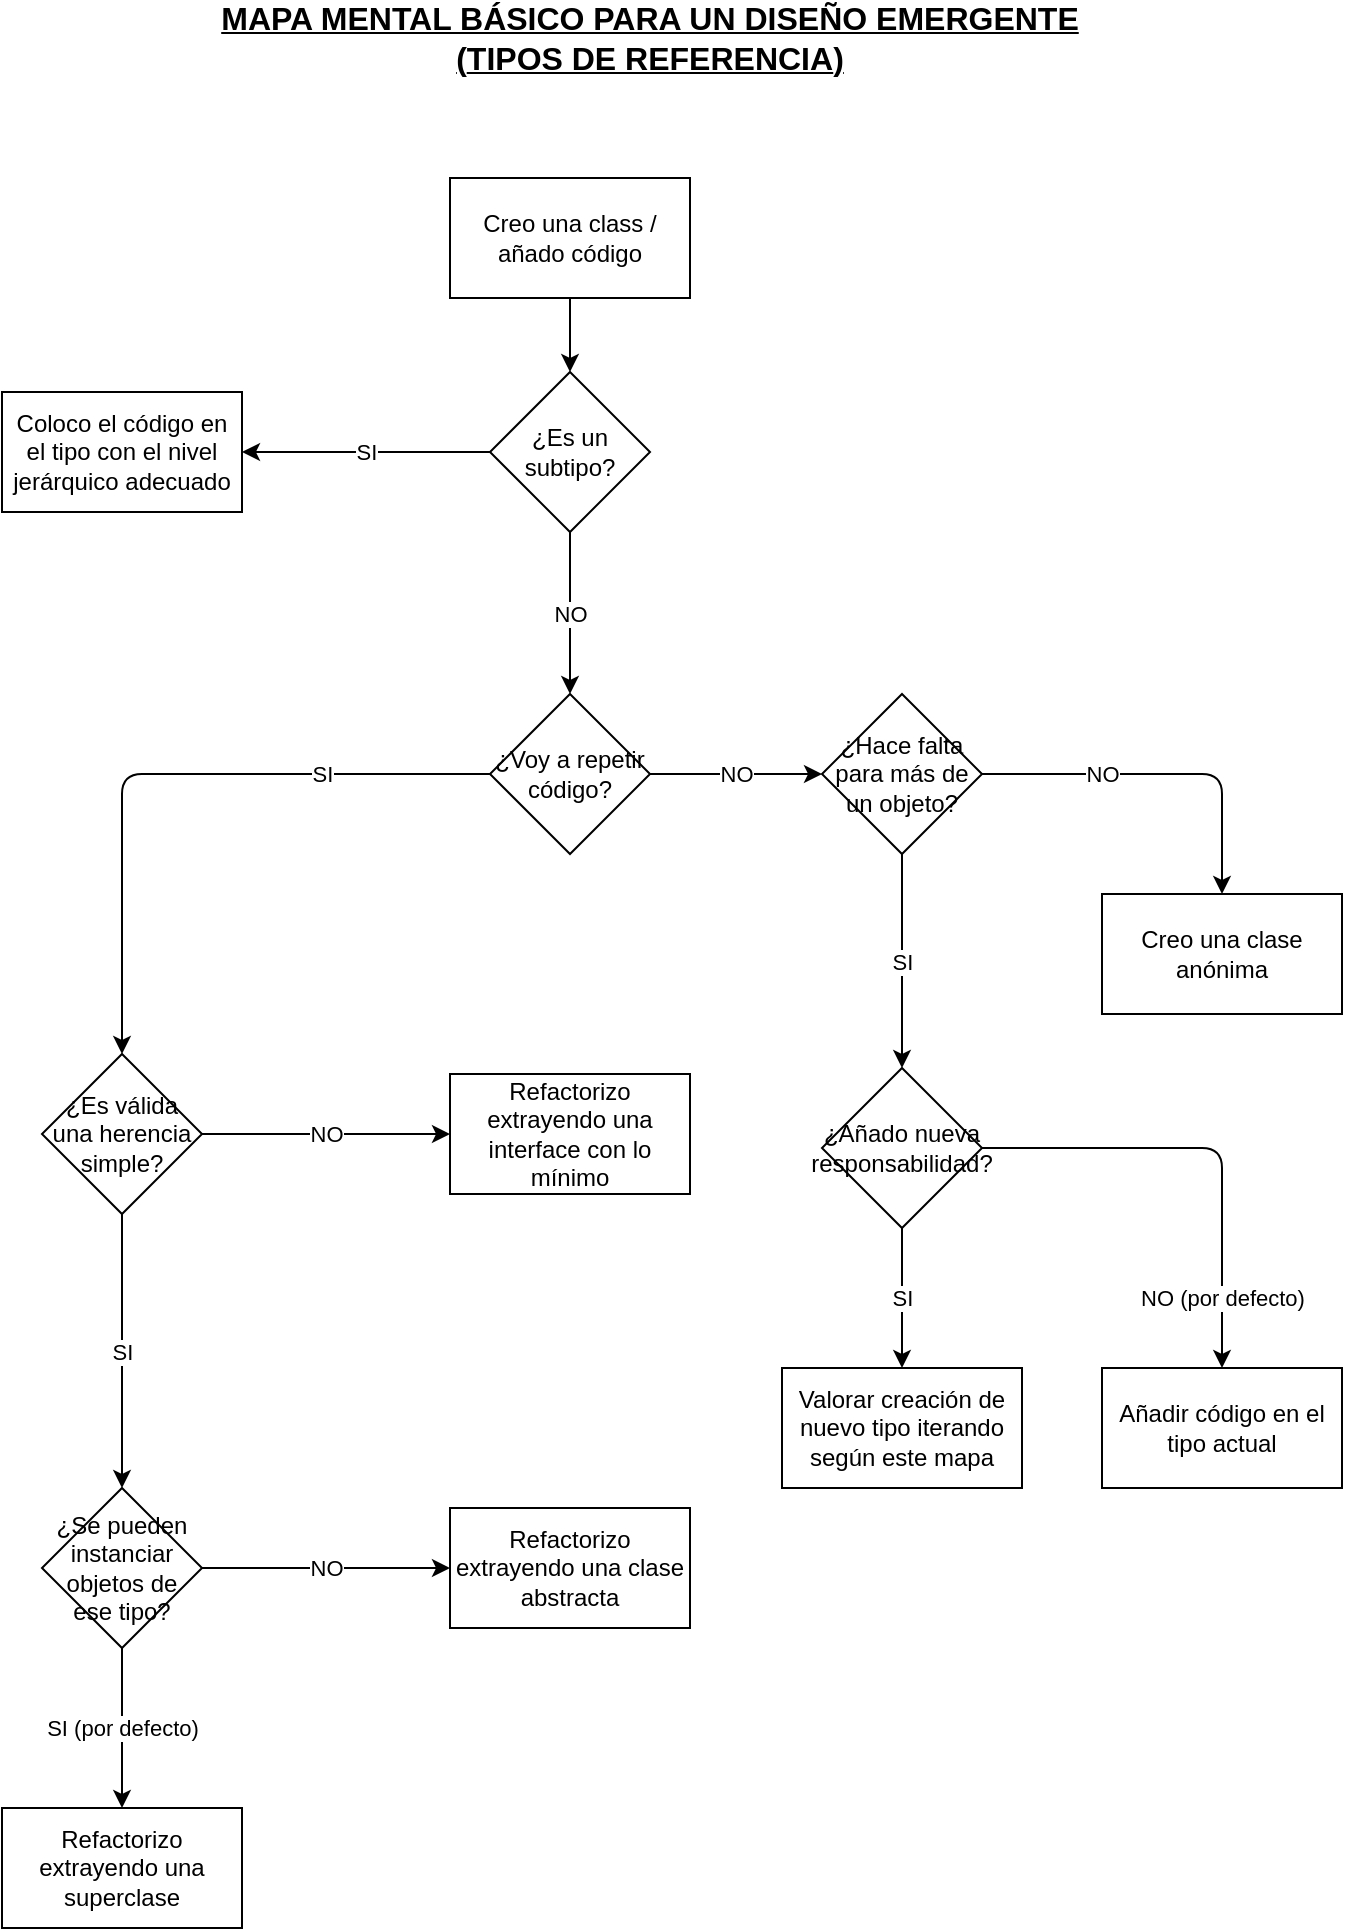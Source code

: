 <mxfile version="14.4.3" type="github" pages="3">
  <diagram id="qHzYXGDd7OTc2MCbKTaY" name="Tipos referencia">
    <mxGraphModel dx="1350" dy="804" grid="1" gridSize="10" guides="1" tooltips="1" connect="1" arrows="1" fold="1" page="1" pageScale="1" pageWidth="827" pageHeight="1169" math="0" shadow="0">
      <root>
        <mxCell id="0" />
        <mxCell id="1" parent="0" />
        <mxCell id="BFmBfOOR43afDni_jUn--1" value="&lt;div&gt;Creo una class /&lt;/div&gt;&lt;div&gt;añado código&lt;br&gt;&lt;/div&gt;" style="rounded=0;whiteSpace=wrap;html=1;" parent="1" vertex="1">
          <mxGeometry x="314" y="140" width="120" height="60" as="geometry" />
        </mxCell>
        <mxCell id="BFmBfOOR43afDni_jUn--2" value="¿Voy a repetir código?" style="rhombus;whiteSpace=wrap;html=1;" parent="1" vertex="1">
          <mxGeometry x="334" y="398" width="80" height="80" as="geometry" />
        </mxCell>
        <mxCell id="BFmBfOOR43afDni_jUn--3" value="¿Es válida una herencia simple?" style="rhombus;whiteSpace=wrap;html=1;" parent="1" vertex="1">
          <mxGeometry x="110" y="578" width="80" height="80" as="geometry" />
        </mxCell>
        <mxCell id="BFmBfOOR43afDni_jUn--4" value="Refactorizo extrayendo una interface con lo mínimo" style="rounded=0;whiteSpace=wrap;html=1;" parent="1" vertex="1">
          <mxGeometry x="314" y="588" width="120" height="60" as="geometry" />
        </mxCell>
        <mxCell id="BFmBfOOR43afDni_jUn--5" value="¿Se pueden instanciar objetos de ese tipo?" style="rhombus;whiteSpace=wrap;html=1;" parent="1" vertex="1">
          <mxGeometry x="110" y="795" width="80" height="80" as="geometry" />
        </mxCell>
        <mxCell id="BFmBfOOR43afDni_jUn--6" value="SI" style="endArrow=classic;html=1;entryX=0.5;entryY=0;entryDx=0;entryDy=0;exitX=0;exitY=0.5;exitDx=0;exitDy=0;" parent="1" source="BFmBfOOR43afDni_jUn--2" target="BFmBfOOR43afDni_jUn--3" edge="1">
          <mxGeometry x="-0.481" width="50" height="50" relative="1" as="geometry">
            <mxPoint x="350" y="668" as="sourcePoint" />
            <mxPoint x="400" y="618" as="targetPoint" />
            <Array as="points">
              <mxPoint x="150" y="438" />
            </Array>
            <mxPoint as="offset" />
          </mxGeometry>
        </mxCell>
        <mxCell id="BFmBfOOR43afDni_jUn--7" value="" style="endArrow=classic;html=1;exitX=0.5;exitY=1;exitDx=0;exitDy=0;entryX=0.5;entryY=0;entryDx=0;entryDy=0;" parent="1" source="BFmBfOOR43afDni_jUn--1" target="xPbQvdZ9Sn2Up9F_yrfV-1" edge="1">
          <mxGeometry width="50" height="50" relative="1" as="geometry">
            <mxPoint x="350" y="540" as="sourcePoint" />
            <mxPoint x="374" y="240" as="targetPoint" />
          </mxGeometry>
        </mxCell>
        <mxCell id="BFmBfOOR43afDni_jUn--8" value="SI" style="endArrow=classic;html=1;exitX=0.5;exitY=1;exitDx=0;exitDy=0;entryX=0.5;entryY=0;entryDx=0;entryDy=0;" parent="1" source="BFmBfOOR43afDni_jUn--3" target="BFmBfOOR43afDni_jUn--5" edge="1">
          <mxGeometry width="50" height="50" relative="1" as="geometry">
            <mxPoint x="350" y="758" as="sourcePoint" />
            <mxPoint x="400" y="708" as="targetPoint" />
          </mxGeometry>
        </mxCell>
        <mxCell id="BFmBfOOR43afDni_jUn--9" value="NO" style="endArrow=classic;html=1;exitX=1;exitY=0.5;exitDx=0;exitDy=0;entryX=0;entryY=0.5;entryDx=0;entryDy=0;" parent="1" source="BFmBfOOR43afDni_jUn--3" target="BFmBfOOR43afDni_jUn--4" edge="1">
          <mxGeometry width="50" height="50" relative="1" as="geometry">
            <mxPoint x="350" y="758" as="sourcePoint" />
            <mxPoint x="400" y="708" as="targetPoint" />
          </mxGeometry>
        </mxCell>
        <mxCell id="BFmBfOOR43afDni_jUn--10" value="Refactorizo extrayendo una clase abstracta" style="rounded=0;whiteSpace=wrap;html=1;" parent="1" vertex="1">
          <mxGeometry x="314" y="805" width="120" height="60" as="geometry" />
        </mxCell>
        <mxCell id="BFmBfOOR43afDni_jUn--11" value="NO" style="endArrow=classic;html=1;exitX=1;exitY=0.5;exitDx=0;exitDy=0;entryX=0;entryY=0.5;entryDx=0;entryDy=0;" parent="1" source="BFmBfOOR43afDni_jUn--5" target="BFmBfOOR43afDni_jUn--10" edge="1">
          <mxGeometry width="50" height="50" relative="1" as="geometry">
            <mxPoint x="350" y="795" as="sourcePoint" />
            <mxPoint x="400" y="745" as="targetPoint" />
          </mxGeometry>
        </mxCell>
        <mxCell id="BFmBfOOR43afDni_jUn--12" value="Refactorizo extrayendo una superclase " style="rounded=0;whiteSpace=wrap;html=1;" parent="1" vertex="1">
          <mxGeometry x="90" y="955" width="120" height="60" as="geometry" />
        </mxCell>
        <mxCell id="BFmBfOOR43afDni_jUn--13" value="SI (por defecto)" style="endArrow=classic;html=1;exitX=0.5;exitY=1;exitDx=0;exitDy=0;entryX=0.5;entryY=0;entryDx=0;entryDy=0;" parent="1" source="BFmBfOOR43afDni_jUn--5" target="BFmBfOOR43afDni_jUn--12" edge="1">
          <mxGeometry width="50" height="50" relative="1" as="geometry">
            <mxPoint x="350" y="795" as="sourcePoint" />
            <mxPoint x="400" y="745" as="targetPoint" />
          </mxGeometry>
        </mxCell>
        <mxCell id="BFmBfOOR43afDni_jUn--14" value="&lt;div&gt;&lt;u&gt;&lt;b&gt;&lt;font style=&quot;font-size: 16px&quot;&gt;MAPA MENTAL BÁSICO PARA UN DISEÑO EMERGENTE&lt;/font&gt;&lt;/b&gt;&lt;/u&gt;&lt;/div&gt;&lt;div&gt;&lt;u&gt;&lt;b&gt;&lt;font style=&quot;font-size: 16px&quot;&gt;(&lt;/font&gt;&lt;/b&gt;&lt;/u&gt;&lt;u&gt;&lt;b&gt;&lt;font style=&quot;font-size: 16px&quot;&gt;&lt;u&gt;&lt;b&gt;&lt;font style=&quot;font-size: 16px&quot;&gt;TIPOS DE REFERENCIA&lt;/font&gt;&lt;/b&gt;&lt;/u&gt;)&lt;br&gt;&lt;/font&gt;&lt;/b&gt;&lt;/u&gt;&lt;/div&gt;" style="text;html=1;strokeColor=none;fillColor=none;align=center;verticalAlign=middle;whiteSpace=wrap;rounded=0;" parent="1" vertex="1">
          <mxGeometry x="159" y="60" width="510" height="20" as="geometry" />
        </mxCell>
        <mxCell id="BFmBfOOR43afDni_jUn--17" value="NO" style="endArrow=classic;html=1;exitX=1;exitY=0.5;exitDx=0;exitDy=0;entryX=0;entryY=0.5;entryDx=0;entryDy=0;" parent="1" source="BFmBfOOR43afDni_jUn--2" target="S8rpNl7IggEkm79QDdkB-2" edge="1">
          <mxGeometry width="50" height="50" relative="1" as="geometry">
            <mxPoint x="520" y="418" as="sourcePoint" />
            <mxPoint x="600" y="518" as="targetPoint" />
          </mxGeometry>
        </mxCell>
        <mxCell id="S8rpNl7IggEkm79QDdkB-2" value="¿Hace falta para más de un objeto?" style="rhombus;whiteSpace=wrap;html=1;" parent="1" vertex="1">
          <mxGeometry x="500" y="398" width="80" height="80" as="geometry" />
        </mxCell>
        <mxCell id="S8rpNl7IggEkm79QDdkB-3" value="SI" style="endArrow=classic;html=1;exitX=0.5;exitY=1;exitDx=0;exitDy=0;entryX=0.5;entryY=0;entryDx=0;entryDy=0;" parent="1" source="S8rpNl7IggEkm79QDdkB-2" target="S8rpNl7IggEkm79QDdkB-8" edge="1">
          <mxGeometry width="50" height="50" relative="1" as="geometry">
            <mxPoint x="364" y="448" as="sourcePoint" />
            <mxPoint x="540" y="578" as="targetPoint" />
          </mxGeometry>
        </mxCell>
        <mxCell id="S8rpNl7IggEkm79QDdkB-5" value="Creo una clase anónima" style="rounded=0;whiteSpace=wrap;html=1;" parent="1" vertex="1">
          <mxGeometry x="640" y="498" width="120" height="60" as="geometry" />
        </mxCell>
        <mxCell id="S8rpNl7IggEkm79QDdkB-6" value="NO" style="endArrow=classic;html=1;entryX=0.5;entryY=0;entryDx=0;entryDy=0;exitX=1;exitY=0.5;exitDx=0;exitDy=0;" parent="1" source="S8rpNl7IggEkm79QDdkB-2" target="S8rpNl7IggEkm79QDdkB-5" edge="1">
          <mxGeometry x="-0.333" width="50" height="50" relative="1" as="geometry">
            <mxPoint x="670" y="675" as="sourcePoint" />
            <mxPoint x="470" y="745" as="targetPoint" />
            <Array as="points">
              <mxPoint x="700" y="438" />
            </Array>
            <mxPoint as="offset" />
          </mxGeometry>
        </mxCell>
        <mxCell id="S8rpNl7IggEkm79QDdkB-8" value="¿Añado nueva responsabilidad?" style="rhombus;whiteSpace=wrap;html=1;" parent="1" vertex="1">
          <mxGeometry x="500" y="585" width="80" height="80" as="geometry" />
        </mxCell>
        <mxCell id="S8rpNl7IggEkm79QDdkB-9" value="Valorar creación de nuevo tipo iterando según este mapa" style="rounded=0;whiteSpace=wrap;html=1;" parent="1" vertex="1">
          <mxGeometry x="480" y="735" width="120" height="60" as="geometry" />
        </mxCell>
        <mxCell id="S8rpNl7IggEkm79QDdkB-10" value="SI" style="endArrow=classic;html=1;entryX=0.5;entryY=0;entryDx=0;entryDy=0;exitX=0.5;exitY=1;exitDx=0;exitDy=0;" parent="1" source="S8rpNl7IggEkm79QDdkB-8" target="S8rpNl7IggEkm79QDdkB-9" edge="1">
          <mxGeometry width="50" height="50" relative="1" as="geometry">
            <mxPoint x="450" y="1035" as="sourcePoint" />
            <mxPoint x="500" y="985" as="targetPoint" />
          </mxGeometry>
        </mxCell>
        <mxCell id="S8rpNl7IggEkm79QDdkB-12" value="NO (por defecto)" style="endArrow=classic;html=1;exitX=1;exitY=0.5;exitDx=0;exitDy=0;entryX=0.5;entryY=0;entryDx=0;entryDy=0;" parent="1" source="S8rpNl7IggEkm79QDdkB-8" target="S8rpNl7IggEkm79QDdkB-13" edge="1">
          <mxGeometry x="0.696" width="50" height="50" relative="1" as="geometry">
            <mxPoint x="454" y="448" as="sourcePoint" />
            <mxPoint x="590" y="818" as="targetPoint" />
            <Array as="points">
              <mxPoint x="700" y="625" />
            </Array>
            <mxPoint as="offset" />
          </mxGeometry>
        </mxCell>
        <mxCell id="S8rpNl7IggEkm79QDdkB-13" value="Añadir código en el tipo actual" style="rounded=0;whiteSpace=wrap;html=1;" parent="1" vertex="1">
          <mxGeometry x="640" y="735" width="120" height="60" as="geometry" />
        </mxCell>
        <mxCell id="xPbQvdZ9Sn2Up9F_yrfV-1" value="¿Es un subtipo?" style="rhombus;whiteSpace=wrap;html=1;" vertex="1" parent="1">
          <mxGeometry x="334" y="237" width="80" height="80" as="geometry" />
        </mxCell>
        <mxCell id="xPbQvdZ9Sn2Up9F_yrfV-2" value="Coloco el código en el tipo con el nivel jerárquico adecuado" style="rounded=0;whiteSpace=wrap;html=1;" vertex="1" parent="1">
          <mxGeometry x="90" y="247" width="120" height="60" as="geometry" />
        </mxCell>
        <mxCell id="xPbQvdZ9Sn2Up9F_yrfV-3" value="SI" style="endArrow=classic;html=1;entryX=1;entryY=0.5;entryDx=0;entryDy=0;exitX=0;exitY=0.5;exitDx=0;exitDy=0;" edge="1" parent="1" source="xPbQvdZ9Sn2Up9F_yrfV-1" target="xPbQvdZ9Sn2Up9F_yrfV-2">
          <mxGeometry width="50" height="50" relative="1" as="geometry">
            <mxPoint x="-70" y="397" as="sourcePoint" />
            <mxPoint x="-20" y="347" as="targetPoint" />
          </mxGeometry>
        </mxCell>
        <mxCell id="xPbQvdZ9Sn2Up9F_yrfV-4" value="NO" style="endArrow=classic;html=1;exitX=0.5;exitY=1;exitDx=0;exitDy=0;entryX=0.5;entryY=0;entryDx=0;entryDy=0;" edge="1" parent="1" source="xPbQvdZ9Sn2Up9F_yrfV-1" target="BFmBfOOR43afDni_jUn--2">
          <mxGeometry width="50" height="50" relative="1" as="geometry">
            <mxPoint x="384" y="210" as="sourcePoint" />
            <mxPoint x="384" y="247" as="targetPoint" />
          </mxGeometry>
        </mxCell>
      </root>
    </mxGraphModel>
  </diagram>
  <diagram name="Elección Grupo de elementos" id="J3D_gzTdH6I1pnGvMBx0">
    <mxGraphModel dx="1350" dy="804" grid="1" gridSize="10" guides="1" tooltips="1" connect="1" arrows="1" fold="1" page="1" pageScale="1" pageWidth="827" pageHeight="1169" math="0" shadow="0">
      <root>
        <mxCell id="0" />
        <mxCell id="1" parent="0" />
        <mxCell id="zt9d32OmT7QIj7NIbt18-12" value="" style="endArrow=classic;html=1;fontFamily=Courier New;entryX=1;entryY=0.5;entryDx=0;entryDy=0;" parent="1" target="QVF6yioCwgsZyvocX15a-13" edge="1">
          <mxGeometry width="50" height="50" relative="1" as="geometry">
            <mxPoint x="610" y="600" as="sourcePoint" />
            <mxPoint x="440" y="360" as="targetPoint" />
            <Array as="points">
              <mxPoint x="610" y="690" />
            </Array>
          </mxGeometry>
        </mxCell>
        <mxCell id="zt9d32OmT7QIj7NIbt18-9" value="" style="endArrow=classic;html=1;exitX=1;exitY=0.5;exitDx=0;exitDy=0;entryX=0.5;entryY=0;entryDx=0;entryDy=0;" parent="1" source="zt9d32OmT7QIj7NIbt18-4" target="zt9d32OmT7QIj7NIbt18-3" edge="1">
          <mxGeometry width="50" height="50" relative="1" as="geometry">
            <mxPoint x="390" y="410" as="sourcePoint" />
            <mxPoint x="440" y="360" as="targetPoint" />
            <Array as="points">
              <mxPoint x="710" y="420" />
            </Array>
          </mxGeometry>
        </mxCell>
        <mxCell id="QVF6yioCwgsZyvocX15a-1" value="Debo crear varios elementos unidos en un tipo" style="rounded=0;whiteSpace=wrap;html=1;" parent="1" vertex="1">
          <mxGeometry x="354" y="100" width="120" height="60" as="geometry" />
        </mxCell>
        <mxCell id="QVF6yioCwgsZyvocX15a-2" value="¿El número de elementos cambiará?" style="rhombus;whiteSpace=wrap;html=1;" parent="1" vertex="1">
          <mxGeometry x="374" y="210" width="80" height="80" as="geometry" />
        </mxCell>
        <mxCell id="QVF6yioCwgsZyvocX15a-4" value="¿Importa el orden?" style="rhombus;whiteSpace=wrap;html=1;" parent="1" vertex="1">
          <mxGeometry x="150" y="320" width="80" height="80" as="geometry" />
        </mxCell>
        <mxCell id="QVF6yioCwgsZyvocX15a-5" value="List" style="rounded=0;whiteSpace=wrap;html=1;fontFamily=Courier New;" parent="1" vertex="1">
          <mxGeometry x="354" y="330" width="120" height="60" as="geometry" />
        </mxCell>
        <mxCell id="QVF6yioCwgsZyvocX15a-6" value="¿Se pueden repetir los elementos?" style="rhombus;whiteSpace=wrap;html=1;" parent="1" vertex="1">
          <mxGeometry x="150" y="500" width="80" height="80" as="geometry" />
        </mxCell>
        <mxCell id="QVF6yioCwgsZyvocX15a-7" value="SI" style="endArrow=classic;html=1;entryX=0.5;entryY=0;entryDx=0;entryDy=0;exitX=0;exitY=0.5;exitDx=0;exitDy=0;" parent="1" source="QVF6yioCwgsZyvocX15a-2" target="QVF6yioCwgsZyvocX15a-4" edge="1">
          <mxGeometry x="-0.339" width="50" height="50" relative="1" as="geometry">
            <mxPoint x="390" y="480" as="sourcePoint" />
            <mxPoint x="440" y="430" as="targetPoint" />
            <Array as="points">
              <mxPoint x="190" y="250" />
            </Array>
            <mxPoint as="offset" />
          </mxGeometry>
        </mxCell>
        <mxCell id="QVF6yioCwgsZyvocX15a-8" value="" style="endArrow=classic;html=1;exitX=0.5;exitY=1;exitDx=0;exitDy=0;entryX=0.5;entryY=0;entryDx=0;entryDy=0;" parent="1" source="QVF6yioCwgsZyvocX15a-1" target="QVF6yioCwgsZyvocX15a-2" edge="1">
          <mxGeometry width="50" height="50" relative="1" as="geometry">
            <mxPoint x="390" y="500" as="sourcePoint" />
            <mxPoint x="440" y="450" as="targetPoint" />
          </mxGeometry>
        </mxCell>
        <mxCell id="QVF6yioCwgsZyvocX15a-9" value="NO" style="endArrow=classic;html=1;exitX=0.5;exitY=1;exitDx=0;exitDy=0;entryX=0.5;entryY=0;entryDx=0;entryDy=0;" parent="1" source="QVF6yioCwgsZyvocX15a-4" target="QVF6yioCwgsZyvocX15a-6" edge="1">
          <mxGeometry width="50" height="50" relative="1" as="geometry">
            <mxPoint x="390" y="500" as="sourcePoint" />
            <mxPoint x="440" y="450" as="targetPoint" />
          </mxGeometry>
        </mxCell>
        <mxCell id="QVF6yioCwgsZyvocX15a-10" value="SI" style="endArrow=classic;html=1;exitX=1;exitY=0.5;exitDx=0;exitDy=0;entryX=0;entryY=0.5;entryDx=0;entryDy=0;" parent="1" source="QVF6yioCwgsZyvocX15a-4" target="QVF6yioCwgsZyvocX15a-5" edge="1">
          <mxGeometry width="50" height="50" relative="1" as="geometry">
            <mxPoint x="390" y="500" as="sourcePoint" />
            <mxPoint x="440" y="450" as="targetPoint" />
          </mxGeometry>
        </mxCell>
        <mxCell id="QVF6yioCwgsZyvocX15a-11" value="Set" style="rounded=0;whiteSpace=wrap;html=1;fontFamily=Courier New;" parent="1" vertex="1">
          <mxGeometry x="354" y="510" width="120" height="60" as="geometry" />
        </mxCell>
        <mxCell id="QVF6yioCwgsZyvocX15a-12" value="NO" style="endArrow=classic;html=1;exitX=1;exitY=0.5;exitDx=0;exitDy=0;entryX=0;entryY=0.5;entryDx=0;entryDy=0;" parent="1" source="QVF6yioCwgsZyvocX15a-6" target="QVF6yioCwgsZyvocX15a-11" edge="1">
          <mxGeometry width="50" height="50" relative="1" as="geometry">
            <mxPoint x="390" y="500" as="sourcePoint" />
            <mxPoint x="440" y="450" as="targetPoint" />
          </mxGeometry>
        </mxCell>
        <mxCell id="QVF6yioCwgsZyvocX15a-13" value="Collection" style="rounded=0;whiteSpace=wrap;html=1;fontFamily=Courier New;" parent="1" vertex="1">
          <mxGeometry x="130" y="660" width="120" height="60" as="geometry" />
        </mxCell>
        <mxCell id="QVF6yioCwgsZyvocX15a-14" value="SI" style="endArrow=classic;html=1;exitX=0.5;exitY=1;exitDx=0;exitDy=0;entryX=0.5;entryY=0;entryDx=0;entryDy=0;" parent="1" source="QVF6yioCwgsZyvocX15a-6" target="QVF6yioCwgsZyvocX15a-13" edge="1">
          <mxGeometry width="50" height="50" relative="1" as="geometry">
            <mxPoint x="390" y="500" as="sourcePoint" />
            <mxPoint x="440" y="450" as="targetPoint" />
          </mxGeometry>
        </mxCell>
        <mxCell id="QVF6yioCwgsZyvocX15a-15" value="&lt;div&gt;&lt;u&gt;&lt;b&gt;&lt;font style=&quot;font-size: 16px&quot;&gt;MAPA MENTAL BÁSICO PARA UN DISEÑO EMERGENTE&lt;/font&gt;&lt;/b&gt;&lt;/u&gt;&lt;/div&gt;&lt;div&gt;&lt;u&gt;&lt;b&gt;&lt;font style=&quot;font-size: 16px&quot;&gt;(&lt;/font&gt;&lt;/b&gt;&lt;/u&gt;&lt;u&gt;&lt;b&gt;&lt;font style=&quot;font-size: 16px&quot;&gt;&lt;u&gt;&lt;b&gt;&lt;font style=&quot;font-size: 16px&quot;&gt;GRUPO DE ELEMENTOS&lt;/font&gt;&lt;/b&gt;&lt;/u&gt;)&lt;br&gt;&lt;/font&gt;&lt;/b&gt;&lt;/u&gt;&lt;/div&gt;" style="text;html=1;strokeColor=none;fillColor=none;align=center;verticalAlign=middle;whiteSpace=wrap;rounded=0;" parent="1" vertex="1">
          <mxGeometry x="159" y="40" width="510" height="20" as="geometry" />
        </mxCell>
        <mxCell id="zt9d32OmT7QIj7NIbt18-1" value="¿Quiero usar valores primitivos?" style="rhombus;whiteSpace=wrap;html=1;" parent="1" vertex="1">
          <mxGeometry x="570" y="210" width="80" height="80" as="geometry" />
        </mxCell>
        <mxCell id="zt9d32OmT7QIj7NIbt18-2" value="NO" style="endArrow=classic;html=1;exitX=1;exitY=0.5;exitDx=0;exitDy=0;entryX=0;entryY=0.5;entryDx=0;entryDy=0;" parent="1" source="QVF6yioCwgsZyvocX15a-2" target="zt9d32OmT7QIj7NIbt18-1" edge="1">
          <mxGeometry width="50" height="50" relative="1" as="geometry">
            <mxPoint x="390" y="410" as="sourcePoint" />
            <mxPoint x="440" y="360" as="targetPoint" />
          </mxGeometry>
        </mxCell>
        <mxCell id="zt9d32OmT7QIj7NIbt18-3" value="array" style="rounded=0;whiteSpace=wrap;html=1;fontFamily=Courier New;" parent="1" vertex="1">
          <mxGeometry x="650" y="660" width="120" height="60" as="geometry" />
        </mxCell>
        <mxCell id="zt9d32OmT7QIj7NIbt18-4" value="¿Alguna dependencia requiere que sea un array?" style="rhombus;whiteSpace=wrap;html=1;" parent="1" vertex="1">
          <mxGeometry x="570" y="380" width="80" height="80" as="geometry" />
        </mxCell>
        <mxCell id="zt9d32OmT7QIj7NIbt18-5" value="¿Los elementos son de un tipo genérico?" style="rhombus;whiteSpace=wrap;html=1;" parent="1" vertex="1">
          <mxGeometry x="570" y="520" width="80" height="80" as="geometry" />
        </mxCell>
        <mxCell id="zt9d32OmT7QIj7NIbt18-6" value="NO" style="endArrow=classic;html=1;exitX=0.5;exitY=1;exitDx=0;exitDy=0;entryX=0.5;entryY=0;entryDx=0;entryDy=0;" parent="1" source="zt9d32OmT7QIj7NIbt18-1" target="zt9d32OmT7QIj7NIbt18-4" edge="1">
          <mxGeometry width="50" height="50" relative="1" as="geometry">
            <mxPoint x="390" y="410" as="sourcePoint" />
            <mxPoint x="440" y="360" as="targetPoint" />
          </mxGeometry>
        </mxCell>
        <mxCell id="zt9d32OmT7QIj7NIbt18-7" value="SI" style="endArrow=classic;html=1;exitX=1;exitY=0.5;exitDx=0;exitDy=0;entryX=0.5;entryY=0;entryDx=0;entryDy=0;" parent="1" source="zt9d32OmT7QIj7NIbt18-1" target="zt9d32OmT7QIj7NIbt18-3" edge="1">
          <mxGeometry x="0.362" width="50" height="50" relative="1" as="geometry">
            <mxPoint x="390" y="410" as="sourcePoint" />
            <mxPoint x="440" y="360" as="targetPoint" />
            <Array as="points">
              <mxPoint x="710" y="250" />
            </Array>
            <mxPoint as="offset" />
          </mxGeometry>
        </mxCell>
        <mxCell id="zt9d32OmT7QIj7NIbt18-8" value="NO" style="endArrow=classic;html=1;entryX=0.5;entryY=0;entryDx=0;entryDy=0;" parent="1" source="zt9d32OmT7QIj7NIbt18-4" target="zt9d32OmT7QIj7NIbt18-5" edge="1">
          <mxGeometry width="50" height="50" relative="1" as="geometry">
            <mxPoint x="390" y="410" as="sourcePoint" />
            <mxPoint x="440" y="360" as="targetPoint" />
          </mxGeometry>
        </mxCell>
        <mxCell id="zt9d32OmT7QIj7NIbt18-10" value="NO" style="endArrow=classic;html=1;exitX=0.5;exitY=1;exitDx=0;exitDy=0;entryX=0;entryY=0.5;entryDx=0;entryDy=0;" parent="1" source="zt9d32OmT7QIj7NIbt18-5" target="zt9d32OmT7QIj7NIbt18-3" edge="1">
          <mxGeometry width="50" height="50" relative="1" as="geometry">
            <mxPoint x="390" y="410" as="sourcePoint" />
            <mxPoint x="440" y="360" as="targetPoint" />
            <Array as="points">
              <mxPoint x="610" y="690" />
            </Array>
          </mxGeometry>
        </mxCell>
        <mxCell id="zt9d32OmT7QIj7NIbt18-11" value="SI" style="endArrow=classic;html=1;exitX=0;exitY=0.5;exitDx=0;exitDy=0;entryX=1;entryY=0.5;entryDx=0;entryDy=0;" parent="1" source="zt9d32OmT7QIj7NIbt18-5" target="QVF6yioCwgsZyvocX15a-13" edge="1">
          <mxGeometry x="-0.511" width="50" height="50" relative="1" as="geometry">
            <mxPoint x="390" y="410" as="sourcePoint" />
            <mxPoint x="440" y="360" as="targetPoint" />
            <Array as="points">
              <mxPoint x="520" y="560" />
              <mxPoint x="520" y="690" />
            </Array>
            <mxPoint as="offset" />
          </mxGeometry>
        </mxCell>
      </root>
    </mxGraphModel>
  </diagram>
  <diagram name="Elección modificadores" id="SM76vUDXtLyXxvCKvLnJ">
    <mxGraphModel dx="1350" dy="804" grid="1" gridSize="10" guides="1" tooltips="1" connect="1" arrows="1" fold="1" page="1" pageScale="1" pageWidth="827" pageHeight="1169" math="0" shadow="0">
      <root>
        <mxCell id="0J6D3aMpqXegVm9H5sP3-0" />
        <mxCell id="0J6D3aMpqXegVm9H5sP3-1" parent="0J6D3aMpqXegVm9H5sP3-0" />
        <mxCell id="0J6D3aMpqXegVm9H5sP3-5" value="Defino un/a " style="rhombus;whiteSpace=wrap;html=1;" parent="0J6D3aMpqXegVm9H5sP3-1" vertex="1">
          <mxGeometry x="270" y="190" width="80" height="80" as="geometry" />
        </mxCell>
        <mxCell id="0J6D3aMpqXegVm9H5sP3-7" value="static" style="rounded=0;whiteSpace=wrap;html=1;fontFamily=Courier New;" parent="0J6D3aMpqXegVm9H5sP3-1" vertex="1">
          <mxGeometry x="100" y="580" width="120" height="60" as="geometry" />
        </mxCell>
        <mxCell id="0J6D3aMpqXegVm9H5sP3-8" value="¿Es funcional?" style="rhombus;whiteSpace=wrap;html=1;" parent="0J6D3aMpqXegVm9H5sP3-1" vertex="1">
          <mxGeometry x="120" y="290" width="80" height="80" as="geometry" />
        </mxCell>
        <mxCell id="0J6D3aMpqXegVm9H5sP3-9" value="método" style="endArrow=classic;html=1;exitX=0;exitY=0.5;exitDx=0;exitDy=0;" parent="0J6D3aMpqXegVm9H5sP3-1" source="0J6D3aMpqXegVm9H5sP3-5" edge="1">
          <mxGeometry x="-0.339" width="50" height="50" relative="1" as="geometry">
            <mxPoint x="360" y="550" as="sourcePoint" />
            <mxPoint x="160" y="290" as="targetPoint" />
            <Array as="points">
              <mxPoint x="160" y="230" />
            </Array>
            <mxPoint as="offset" />
          </mxGeometry>
        </mxCell>
        <mxCell id="0J6D3aMpqXegVm9H5sP3-13" value="public" style="rounded=0;whiteSpace=wrap;html=1;fontFamily=Courier New;" parent="0J6D3aMpqXegVm9H5sP3-1" vertex="1">
          <mxGeometry x="540" y="730" width="120" height="60" as="geometry" />
        </mxCell>
        <mxCell id="0J6D3aMpqXegVm9H5sP3-15" value="private" style="rounded=0;whiteSpace=wrap;html=1;fontFamily=Courier New;" parent="0J6D3aMpqXegVm9H5sP3-1" vertex="1">
          <mxGeometry x="390" y="730" width="120" height="60" as="geometry" />
        </mxCell>
        <mxCell id="0J6D3aMpqXegVm9H5sP3-17" value="&lt;div&gt;&lt;u&gt;&lt;b&gt;&lt;font style=&quot;font-size: 16px&quot;&gt;MAPA MENTAL BÁSICO PARA UN DISEÑO EMERGENTE&lt;/font&gt;&lt;/b&gt;&lt;/u&gt;&lt;/div&gt;&lt;div&gt;&lt;u&gt;&lt;b&gt;&lt;font style=&quot;font-size: 16px&quot;&gt;(&lt;/font&gt;&lt;/b&gt;&lt;/u&gt;&lt;u&gt;&lt;b&gt;&lt;font style=&quot;font-size: 16px&quot;&gt;MODIFICADORES)&lt;br&gt;&lt;/font&gt;&lt;/b&gt;&lt;/u&gt;&lt;/div&gt;" style="text;html=1;strokeColor=none;fillColor=none;align=center;verticalAlign=middle;whiteSpace=wrap;rounded=0;" parent="0J6D3aMpqXegVm9H5sP3-1" vertex="1">
          <mxGeometry x="159" y="40" width="510" height="20" as="geometry" />
        </mxCell>
        <mxCell id="0J6D3aMpqXegVm9H5sP3-18" value="¿Es única para toda la clase?" style="rhombus;whiteSpace=wrap;html=1;" parent="0J6D3aMpqXegVm9H5sP3-1" vertex="1">
          <mxGeometry x="410" y="280" width="80" height="80" as="geometry" />
        </mxCell>
        <mxCell id="0J6D3aMpqXegVm9H5sP3-19" value="variable" style="endArrow=classic;html=1;exitX=1;exitY=0.5;exitDx=0;exitDy=0;entryX=0.5;entryY=0;entryDx=0;entryDy=0;" parent="0J6D3aMpqXegVm9H5sP3-1" source="0J6D3aMpqXegVm9H5sP3-5" target="0J6D3aMpqXegVm9H5sP3-18" edge="1">
          <mxGeometry x="-0.333" width="50" height="50" relative="1" as="geometry">
            <mxPoint x="286" y="480" as="sourcePoint" />
            <mxPoint x="336" y="430" as="targetPoint" />
            <Array as="points">
              <mxPoint x="450" y="230" />
            </Array>
            <mxPoint as="offset" />
          </mxGeometry>
        </mxCell>
        <mxCell id="0J6D3aMpqXegVm9H5sP3-21" value="¿Necesita acceso para los subtipos?" style="rhombus;whiteSpace=wrap;html=1;" parent="0J6D3aMpqXegVm9H5sP3-1" vertex="1">
          <mxGeometry x="410" y="450" width="80" height="80" as="geometry" />
        </mxCell>
        <mxCell id="0J6D3aMpqXegVm9H5sP3-22" value="¿Necesita acceso en el paquete?" style="rhombus;whiteSpace=wrap;html=1;" parent="0J6D3aMpqXegVm9H5sP3-1" vertex="1">
          <mxGeometry x="410" y="590" width="80" height="80" as="geometry" />
        </mxCell>
        <mxCell id="0J6D3aMpqXegVm9H5sP3-23" value="NO" style="endArrow=classic;html=1;exitX=0.5;exitY=1;exitDx=0;exitDy=0;entryX=0.5;entryY=0;entryDx=0;entryDy=0;" parent="0J6D3aMpqXegVm9H5sP3-1" source="0J6D3aMpqXegVm9H5sP3-18" target="0J6D3aMpqXegVm9H5sP3-21" edge="1">
          <mxGeometry width="50" height="50" relative="1" as="geometry">
            <mxPoint x="230" y="480" as="sourcePoint" />
            <mxPoint x="280" y="430" as="targetPoint" />
          </mxGeometry>
        </mxCell>
        <mxCell id="0J6D3aMpqXegVm9H5sP3-24" value="SI" style="endArrow=classic;html=1;entryX=1;entryY=0.5;entryDx=0;entryDy=0;exitX=0;exitY=0.5;exitDx=0;exitDy=0;" parent="0J6D3aMpqXegVm9H5sP3-1" source="0J6D3aMpqXegVm9H5sP3-18" target="0J6D3aMpqXegVm9H5sP3-7" edge="1">
          <mxGeometry x="0.138" width="50" height="50" relative="1" as="geometry">
            <mxPoint x="490" y="360" as="sourcePoint" />
            <mxPoint x="410" y="430" as="targetPoint" />
            <Array as="points">
              <mxPoint x="290" y="320" />
              <mxPoint x="290" y="610" />
            </Array>
            <mxPoint as="offset" />
          </mxGeometry>
        </mxCell>
        <mxCell id="0J6D3aMpqXegVm9H5sP3-25" value="NO" style="endArrow=classic;html=1;entryX=0.5;entryY=0;entryDx=0;entryDy=0;" parent="0J6D3aMpqXegVm9H5sP3-1" source="0J6D3aMpqXegVm9H5sP3-21" target="0J6D3aMpqXegVm9H5sP3-22" edge="1">
          <mxGeometry width="50" height="50" relative="1" as="geometry">
            <mxPoint x="230" y="480" as="sourcePoint" />
            <mxPoint x="280" y="430" as="targetPoint" />
          </mxGeometry>
        </mxCell>
        <mxCell id="tL6zu44cMN05sNJDktga-1" value="NO" style="endArrow=classic;html=1;fontFamily=Courier New;exitX=0.5;exitY=1;exitDx=0;exitDy=0;entryX=0.5;entryY=0;entryDx=0;entryDy=0;" parent="0J6D3aMpqXegVm9H5sP3-1" source="0J6D3aMpqXegVm9H5sP3-22" target="0J6D3aMpqXegVm9H5sP3-15" edge="1">
          <mxGeometry width="50" height="50" relative="1" as="geometry">
            <mxPoint x="230" y="510" as="sourcePoint" />
            <mxPoint x="280" y="460" as="targetPoint" />
          </mxGeometry>
        </mxCell>
        <mxCell id="tL6zu44cMN05sNJDktga-2" value="SI" style="endArrow=classic;html=1;fontFamily=Courier New;exitX=1;exitY=0.5;exitDx=0;exitDy=0;entryX=0;entryY=0.5;entryDx=0;entryDy=0;" parent="0J6D3aMpqXegVm9H5sP3-1" source="0J6D3aMpqXegVm9H5sP3-21" target="tL6zu44cMN05sNJDktga-8" edge="1">
          <mxGeometry width="50" height="50" relative="1" as="geometry">
            <mxPoint x="230" y="510" as="sourcePoint" />
            <mxPoint x="510" y="490" as="targetPoint" />
          </mxGeometry>
        </mxCell>
        <mxCell id="tL6zu44cMN05sNJDktga-3" value="protected" style="rounded=0;whiteSpace=wrap;html=1;fontFamily=Courier New;" parent="0J6D3aMpqXegVm9H5sP3-1" vertex="1">
          <mxGeometry x="540" y="600" width="120" height="60" as="geometry" />
        </mxCell>
        <mxCell id="tL6zu44cMN05sNJDktga-4" value="SI" style="endArrow=classic;html=1;fontFamily=Courier New;exitX=0.5;exitY=1;exitDx=0;exitDy=0;" parent="0J6D3aMpqXegVm9H5sP3-1" source="0J6D3aMpqXegVm9H5sP3-8" target="tL6zu44cMN05sNJDktga-5" edge="1">
          <mxGeometry width="50" height="50" relative="1" as="geometry">
            <mxPoint x="360" y="510" as="sourcePoint" />
            <mxPoint x="160" y="440" as="targetPoint" />
          </mxGeometry>
        </mxCell>
        <mxCell id="tL6zu44cMN05sNJDktga-5" value="¿Necesitará sobreescribirse?" style="rhombus;whiteSpace=wrap;html=1;" parent="0J6D3aMpqXegVm9H5sP3-1" vertex="1">
          <mxGeometry x="120" y="430" width="80" height="80" as="geometry" />
        </mxCell>
        <mxCell id="tL6zu44cMN05sNJDktga-6" value="NO" style="endArrow=classic;html=1;fontFamily=Courier New;exitX=0.5;exitY=1;exitDx=0;exitDy=0;entryX=0.5;entryY=0;entryDx=0;entryDy=0;" parent="0J6D3aMpqXegVm9H5sP3-1" source="tL6zu44cMN05sNJDktga-5" target="0J6D3aMpqXegVm9H5sP3-7" edge="1">
          <mxGeometry width="50" height="50" relative="1" as="geometry">
            <mxPoint x="360" y="510" as="sourcePoint" />
            <mxPoint x="410" y="460" as="targetPoint" />
          </mxGeometry>
        </mxCell>
        <mxCell id="tL6zu44cMN05sNJDktga-7" value="" style="endArrow=classic;html=1;fontFamily=Courier New;exitX=0.5;exitY=1;exitDx=0;exitDy=0;entryX=0;entryY=0.5;entryDx=0;entryDy=0;" parent="0J6D3aMpqXegVm9H5sP3-1" source="0J6D3aMpqXegVm9H5sP3-7" target="0J6D3aMpqXegVm9H5sP3-21" edge="1">
          <mxGeometry width="50" height="50" relative="1" as="geometry">
            <mxPoint x="360" y="510" as="sourcePoint" />
            <mxPoint x="410" y="460" as="targetPoint" />
            <Array as="points">
              <mxPoint x="160" y="690" />
              <mxPoint x="350" y="690" />
              <mxPoint x="350" y="490" />
            </Array>
          </mxGeometry>
        </mxCell>
        <mxCell id="tL6zu44cMN05sNJDktga-8" value="¿Necesita acceso en toda la aplicación?" style="rhombus;whiteSpace=wrap;html=1;fontFamily=Courier New;" parent="0J6D3aMpqXegVm9H5sP3-1" vertex="1">
          <mxGeometry x="560" y="450" width="80" height="80" as="geometry" />
        </mxCell>
        <mxCell id="tL6zu44cMN05sNJDktga-9" value="" style="ellipse;whiteSpace=wrap;html=1;aspect=fixed;fontFamily=Courier New;" parent="0J6D3aMpqXegVm9H5sP3-1" vertex="1">
          <mxGeometry x="300" y="120" width="20" height="20" as="geometry" />
        </mxCell>
        <mxCell id="tL6zu44cMN05sNJDktga-10" value="" style="endArrow=classic;html=1;fontFamily=Courier New;exitX=0.5;exitY=1;exitDx=0;exitDy=0;entryX=0.5;entryY=0;entryDx=0;entryDy=0;" parent="0J6D3aMpqXegVm9H5sP3-1" source="tL6zu44cMN05sNJDktga-9" target="0J6D3aMpqXegVm9H5sP3-5" edge="1">
          <mxGeometry width="50" height="50" relative="1" as="geometry">
            <mxPoint x="360" y="500" as="sourcePoint" />
            <mxPoint x="410" y="450" as="targetPoint" />
          </mxGeometry>
        </mxCell>
        <mxCell id="tL6zu44cMN05sNJDktga-11" value="NO" style="endArrow=classic;html=1;fontFamily=Courier New;exitX=0.5;exitY=1;exitDx=0;exitDy=0;entryX=0.5;entryY=0;entryDx=0;entryDy=0;" parent="0J6D3aMpqXegVm9H5sP3-1" source="tL6zu44cMN05sNJDktga-8" target="tL6zu44cMN05sNJDktga-3" edge="1">
          <mxGeometry width="50" height="50" relative="1" as="geometry">
            <mxPoint x="334" y="580" as="sourcePoint" />
            <mxPoint x="384" y="530" as="targetPoint" />
          </mxGeometry>
        </mxCell>
        <mxCell id="tL6zu44cMN05sNJDktga-12" value="SI" style="endArrow=classic;html=1;fontFamily=Courier New;exitX=1;exitY=0.5;exitDx=0;exitDy=0;entryX=1;entryY=0.5;entryDx=0;entryDy=0;" parent="0J6D3aMpqXegVm9H5sP3-1" source="tL6zu44cMN05sNJDktga-8" target="0J6D3aMpqXegVm9H5sP3-13" edge="1">
          <mxGeometry x="-0.215" width="50" height="50" relative="1" as="geometry">
            <mxPoint x="334" y="580" as="sourcePoint" />
            <mxPoint x="724" y="560" as="targetPoint" />
            <Array as="points">
              <mxPoint x="724" y="490" />
              <mxPoint x="724" y="760" />
            </Array>
            <mxPoint as="offset" />
          </mxGeometry>
        </mxCell>
        <mxCell id="tL6zu44cMN05sNJDktga-13" value="¿Es una constante?" style="rhombus;whiteSpace=wrap;html=1;fontFamily=Courier New;" parent="0J6D3aMpqXegVm9H5sP3-1" vertex="1">
          <mxGeometry x="410" y="840" width="80" height="80" as="geometry" />
        </mxCell>
        <mxCell id="tL6zu44cMN05sNJDktga-14" value="SI" style="endArrow=classic;html=1;fontFamily=Courier New;exitX=0;exitY=0.5;exitDx=0;exitDy=0;entryX=1;entryY=0.5;entryDx=0;entryDy=0;" parent="0J6D3aMpqXegVm9H5sP3-1" source="tL6zu44cMN05sNJDktga-13" target="tL6zu44cMN05sNJDktga-16" edge="1">
          <mxGeometry width="50" height="50" relative="1" as="geometry">
            <mxPoint x="-144" y="740" as="sourcePoint" />
            <mxPoint x="190" y="890" as="targetPoint" />
          </mxGeometry>
        </mxCell>
        <mxCell id="tL6zu44cMN05sNJDktga-16" value="final" style="rounded=0;whiteSpace=wrap;html=1;fontFamily=Courier New;" parent="0J6D3aMpqXegVm9H5sP3-1" vertex="1">
          <mxGeometry x="100" y="850" width="120" height="60" as="geometry" />
        </mxCell>
        <mxCell id="tL6zu44cMN05sNJDktga-18" value="&lt;div align=&quot;center&quot;&gt;&lt;b&gt;Warning!&lt;/b&gt;&lt;/div&gt;&lt;div align=&quot;left&quot;&gt;Probable error de diseño si es una variable&lt;br&gt;&lt;/div&gt;" style="shape=note;size=20;whiteSpace=wrap;html=1;fontFamily=Courier New;perimeterSpacing=0;" parent="0J6D3aMpqXegVm9H5sP3-1" vertex="1">
          <mxGeometry x="690" y="620" width="100" height="100" as="geometry" />
        </mxCell>
        <mxCell id="tL6zu44cMN05sNJDktga-19" value="Por defecto para campos" style="shape=note;size=20;whiteSpace=wrap;html=1;fontFamily=Courier New;" parent="0J6D3aMpqXegVm9H5sP3-1" vertex="1">
          <mxGeometry x="300" y="750" width="100" height="70" as="geometry" />
        </mxCell>
        <mxCell id="tL6zu44cMN05sNJDktga-21" value="" style="endArrow=classic;html=1;fontFamily=Courier New;exitX=0.5;exitY=1;exitDx=0;exitDy=0;entryX=0.5;entryY=0;entryDx=0;entryDy=0;" parent="0J6D3aMpqXegVm9H5sP3-1" source="0J6D3aMpqXegVm9H5sP3-15" target="tL6zu44cMN05sNJDktga-13" edge="1">
          <mxGeometry width="50" height="50" relative="1" as="geometry">
            <mxPoint x="390" y="610" as="sourcePoint" />
            <mxPoint x="440" y="560" as="targetPoint" />
          </mxGeometry>
        </mxCell>
        <mxCell id="tL6zu44cMN05sNJDktga-22" value="" style="endArrow=classic;html=1;fontFamily=Courier New;exitX=0.5;exitY=1;exitDx=0;exitDy=0;entryX=1;entryY=0.5;entryDx=0;entryDy=0;" parent="0J6D3aMpqXegVm9H5sP3-1" source="0J6D3aMpqXegVm9H5sP3-13" target="tL6zu44cMN05sNJDktga-13" edge="1">
          <mxGeometry width="50" height="50" relative="1" as="geometry">
            <mxPoint x="390" y="610" as="sourcePoint" />
            <mxPoint x="440" y="560" as="targetPoint" />
            <Array as="points">
              <mxPoint x="600" y="880" />
            </Array>
          </mxGeometry>
        </mxCell>
      </root>
    </mxGraphModel>
  </diagram>
</mxfile>
